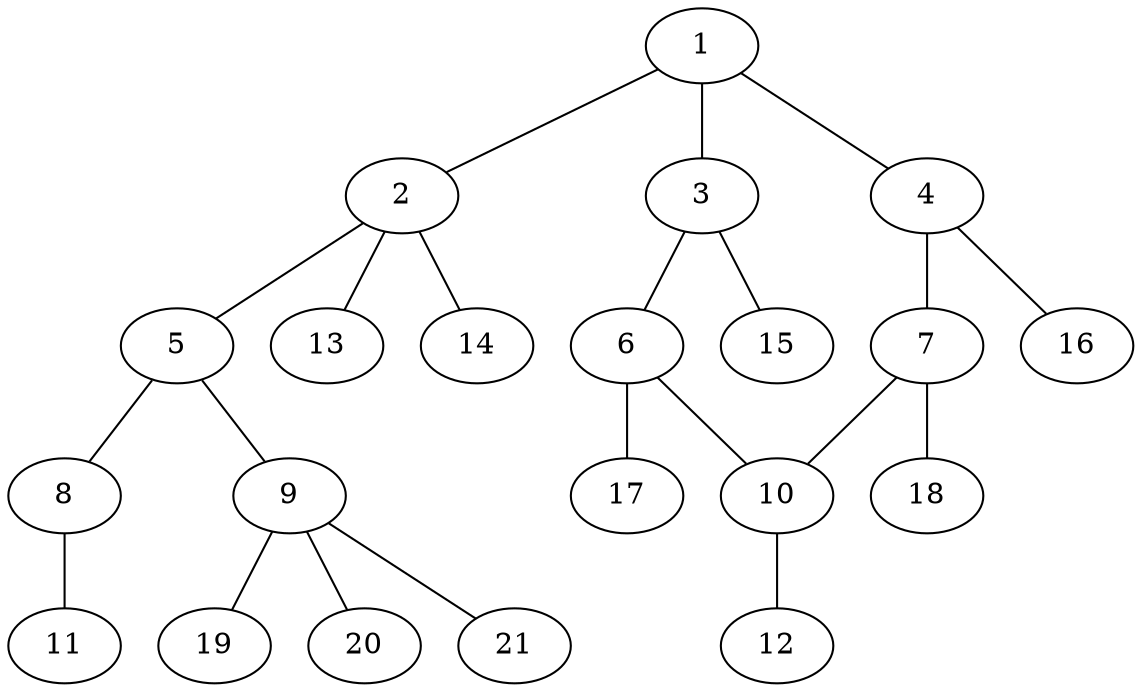 graph molecule_1792 {
	1	 [chem=C];
	2	 [chem=C];
	1 -- 2	 [valence=1];
	3	 [chem=C];
	1 -- 3	 [valence=2];
	4	 [chem=C];
	1 -- 4	 [valence=1];
	5	 [chem=N];
	2 -- 5	 [valence=1];
	13	 [chem=H];
	2 -- 13	 [valence=1];
	14	 [chem=H];
	2 -- 14	 [valence=1];
	6	 [chem=C];
	3 -- 6	 [valence=1];
	15	 [chem=H];
	3 -- 15	 [valence=1];
	7	 [chem=C];
	4 -- 7	 [valence=2];
	16	 [chem=H];
	4 -- 16	 [valence=1];
	8	 [chem=N];
	5 -- 8	 [valence=1];
	9	 [chem=C];
	5 -- 9	 [valence=1];
	10	 [chem=C];
	6 -- 10	 [valence=2];
	17	 [chem=H];
	6 -- 17	 [valence=1];
	7 -- 10	 [valence=1];
	18	 [chem=H];
	7 -- 18	 [valence=1];
	11	 [chem=O];
	8 -- 11	 [valence=2];
	19	 [chem=H];
	9 -- 19	 [valence=1];
	20	 [chem=H];
	9 -- 20	 [valence=1];
	21	 [chem=H];
	9 -- 21	 [valence=1];
	12	 [chem=F];
	10 -- 12	 [valence=1];
}
